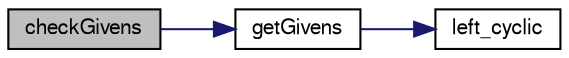 digraph G
{
  edge [fontname="FreeSans",fontsize=10,labelfontname="FreeSans",labelfontsize=10];
  node [fontname="FreeSans",fontsize=10,shape=record];
  rankdir=LR;
  Node1 [label="checkGivens",height=0.2,width=0.4,color="black", fillcolor="grey75", style="filled" fontcolor="black"];
  Node1 -> Node2 [color="midnightblue",fontsize=10,style="solid",fontname="FreeSans"];
  Node2 [label="getGivens",height=0.2,width=0.4,color="black", fillcolor="white", style="filled",URL="$dense_8c.html#00caca24445d05daed3f05182e00c00c"];
  Node2 -> Node3 [color="midnightblue",fontsize=10,style="solid",fontname="FreeSans"];
  Node3 [label="left_cyclic",height=0.2,width=0.4,color="black", fillcolor="white", style="filled",URL="$dense_8c.html#68bc52a49ead614a48ef477696af3b78",tooltip="Perform a left cyclic shift of columns j to k in the upper triangular matrix x, then..."];
}

